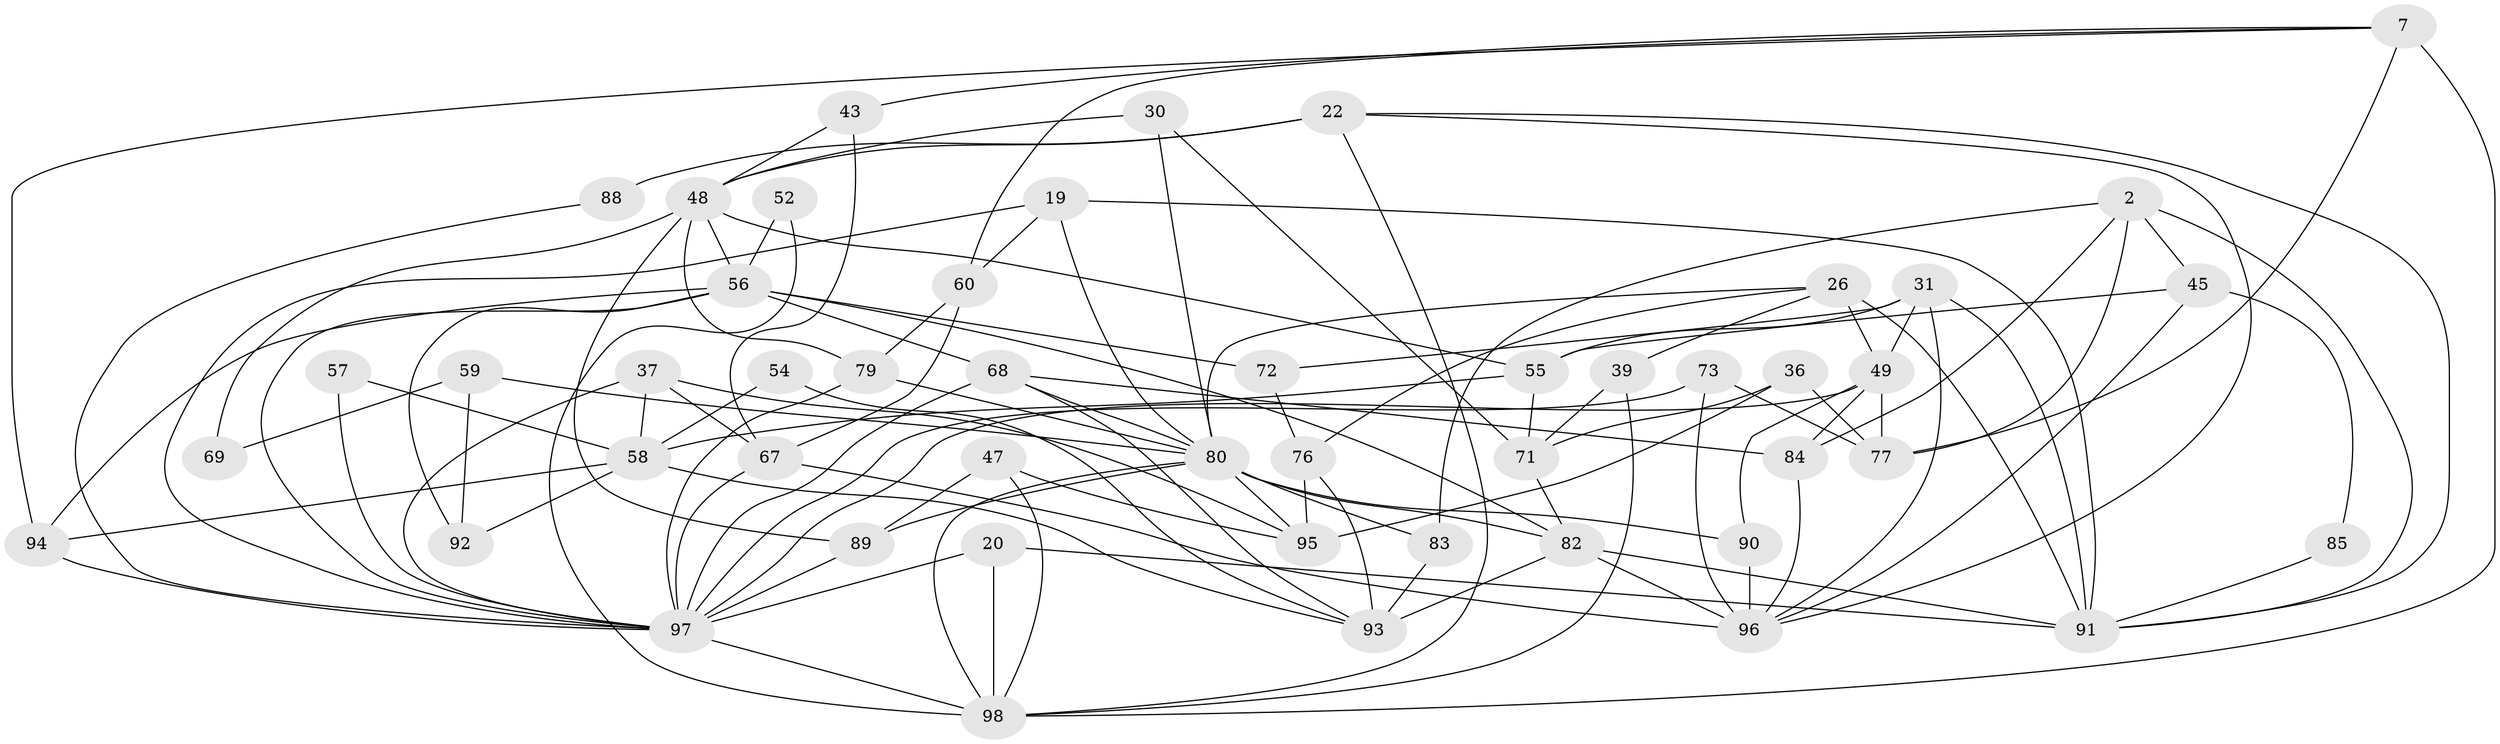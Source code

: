 // original degree distribution, {4: 0.29591836734693877, 5: 0.16326530612244897, 3: 0.336734693877551, 6: 0.05102040816326531, 8: 0.02040816326530612, 2: 0.08163265306122448, 7: 0.05102040816326531}
// Generated by graph-tools (version 1.1) at 2025/02/03/05/25 17:02:41]
// undirected, 49 vertices, 115 edges
graph export_dot {
graph [start="1"]
  node [color=gray90,style=filled];
  2;
  7;
  19;
  20;
  22;
  26;
  30;
  31 [super="+24"];
  36;
  37;
  39;
  43;
  45;
  47;
  48 [super="+41"];
  49 [super="+40"];
  52;
  54 [super="+51"];
  55;
  56 [super="+3+21"];
  57;
  58 [super="+53"];
  59;
  60;
  67;
  68 [super="+66"];
  69;
  71;
  72;
  73 [super="+28"];
  76;
  77 [super="+5"];
  79 [super="+75"];
  80 [super="+16+27+65"];
  82 [super="+81"];
  83;
  84 [super="+42"];
  85;
  88 [super="+46"];
  89 [super="+23+63"];
  90 [super="+87"];
  91 [super="+64+33"];
  92;
  93 [super="+29+32"];
  94 [super="+70"];
  95 [super="+74"];
  96 [super="+1"];
  97 [super="+38+78+86"];
  98 [super="+15+35"];
  2 -- 84;
  2 -- 45;
  2 -- 83;
  2 -- 77;
  2 -- 91;
  7 -- 43;
  7 -- 60;
  7 -- 77 [weight=2];
  7 -- 98 [weight=3];
  7 -- 94;
  19 -- 60;
  19 -- 91;
  19 -- 80;
  19 -- 97;
  20 -- 91;
  20 -- 98;
  20 -- 97;
  22 -- 88 [weight=2];
  22 -- 96;
  22 -- 91 [weight=2];
  22 -- 98;
  22 -- 48;
  26 -- 91 [weight=3];
  26 -- 39;
  26 -- 76;
  26 -- 80;
  26 -- 49;
  30 -- 48;
  30 -- 71;
  30 -- 80 [weight=2];
  31 -- 49;
  31 -- 72;
  31 -- 91;
  31 -- 96;
  31 -- 55;
  36 -- 71;
  36 -- 77;
  36 -- 95;
  37 -- 67;
  37 -- 58;
  37 -- 95;
  37 -- 97;
  39 -- 71;
  39 -- 98;
  43 -- 67;
  43 -- 48;
  45 -- 96;
  45 -- 55;
  45 -- 85;
  47 -- 95;
  47 -- 89;
  47 -- 98;
  48 -- 79;
  48 -- 89 [weight=2];
  48 -- 69;
  48 -- 55;
  48 -- 56 [weight=2];
  49 -- 84 [weight=2];
  49 -- 90 [weight=2];
  49 -- 77;
  49 -- 97;
  52 -- 98;
  52 -- 56;
  54 -- 58 [weight=3];
  54 -- 93;
  55 -- 71;
  55 -- 58 [weight=2];
  56 -- 92;
  56 -- 94;
  56 -- 82;
  56 -- 68;
  56 -- 72;
  56 -- 97;
  57 -- 58;
  57 -- 97;
  58 -- 92;
  58 -- 93;
  58 -- 94;
  59 -- 92;
  59 -- 69;
  59 -- 80 [weight=2];
  60 -- 67;
  60 -- 79;
  67 -- 96;
  67 -- 97;
  68 -- 93;
  68 -- 80;
  68 -- 84;
  68 -- 97 [weight=2];
  71 -- 82;
  72 -- 76;
  73 -- 96;
  73 -- 77;
  73 -- 97;
  76 -- 93;
  76 -- 95;
  79 -- 80 [weight=3];
  79 -- 97;
  80 -- 98 [weight=2];
  80 -- 95 [weight=2];
  80 -- 90;
  80 -- 82 [weight=2];
  80 -- 83;
  80 -- 89 [weight=3];
  82 -- 93 [weight=2];
  82 -- 91 [weight=2];
  82 -- 96 [weight=2];
  83 -- 93;
  84 -- 96;
  85 -- 91;
  88 -- 97;
  89 -- 97 [weight=2];
  90 -- 96;
  94 -- 97 [weight=3];
  97 -- 98 [weight=3];
}
